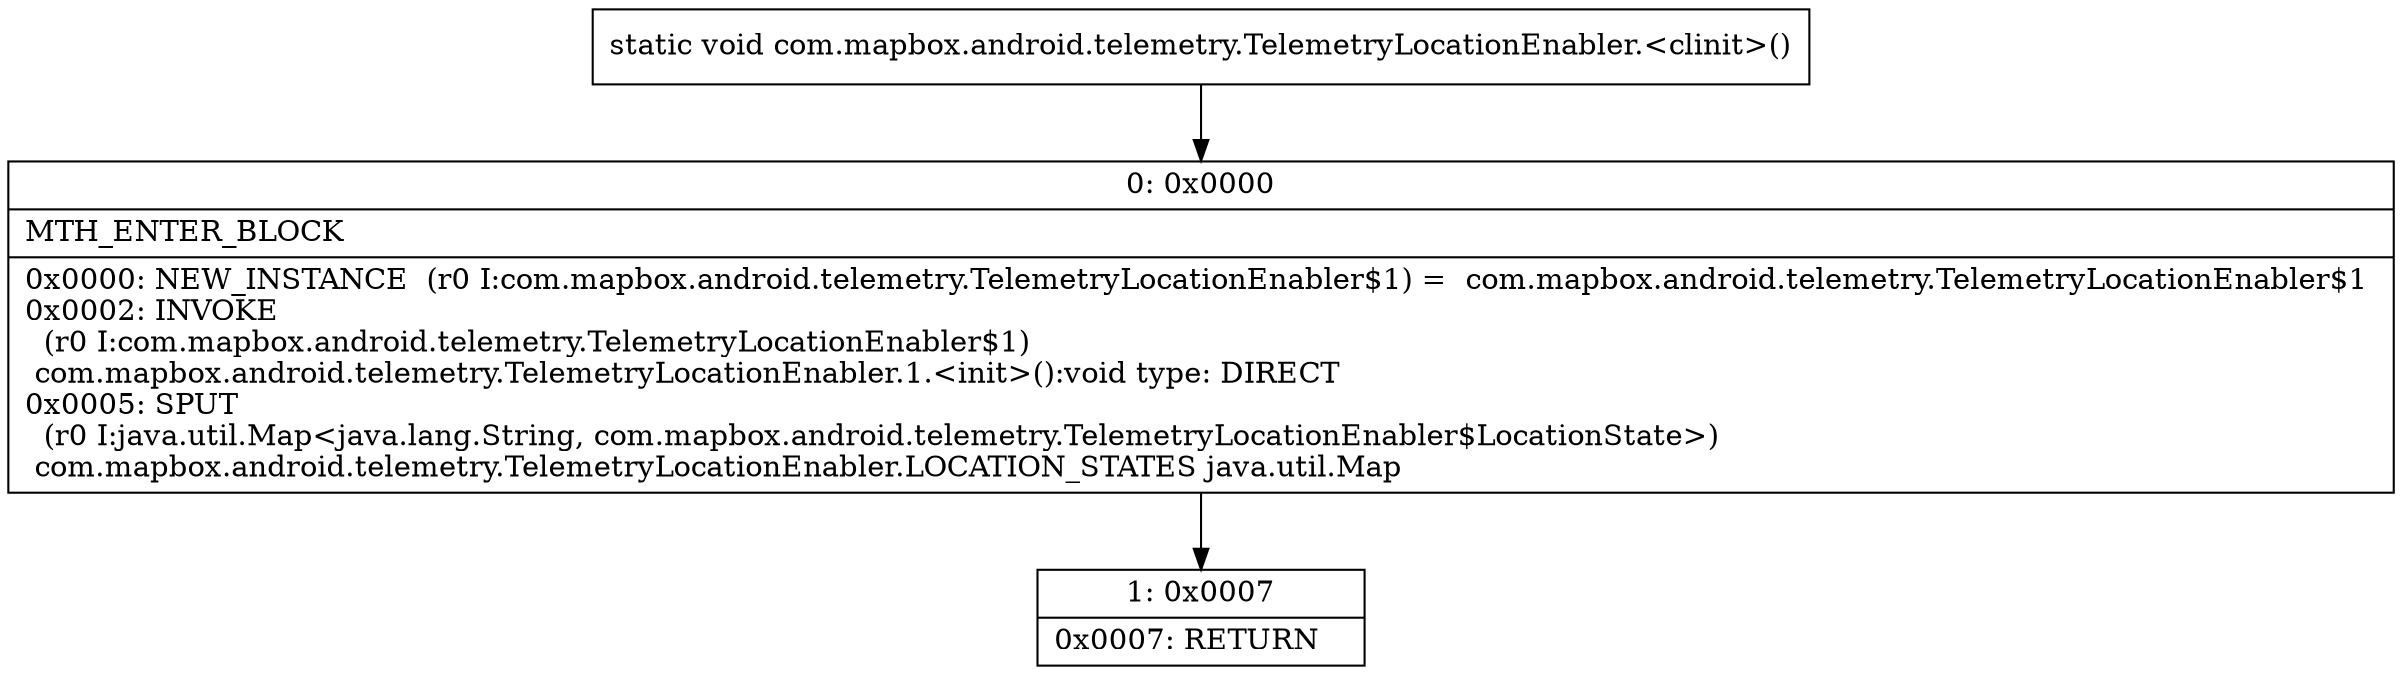 digraph "CFG forcom.mapbox.android.telemetry.TelemetryLocationEnabler.\<clinit\>()V" {
Node_0 [shape=record,label="{0\:\ 0x0000|MTH_ENTER_BLOCK\l|0x0000: NEW_INSTANCE  (r0 I:com.mapbox.android.telemetry.TelemetryLocationEnabler$1) =  com.mapbox.android.telemetry.TelemetryLocationEnabler$1 \l0x0002: INVOKE  \l  (r0 I:com.mapbox.android.telemetry.TelemetryLocationEnabler$1)\l com.mapbox.android.telemetry.TelemetryLocationEnabler.1.\<init\>():void type: DIRECT \l0x0005: SPUT  \l  (r0 I:java.util.Map\<java.lang.String, com.mapbox.android.telemetry.TelemetryLocationEnabler$LocationState\>)\l com.mapbox.android.telemetry.TelemetryLocationEnabler.LOCATION_STATES java.util.Map \l}"];
Node_1 [shape=record,label="{1\:\ 0x0007|0x0007: RETURN   \l}"];
MethodNode[shape=record,label="{static void com.mapbox.android.telemetry.TelemetryLocationEnabler.\<clinit\>() }"];
MethodNode -> Node_0;
Node_0 -> Node_1;
}


